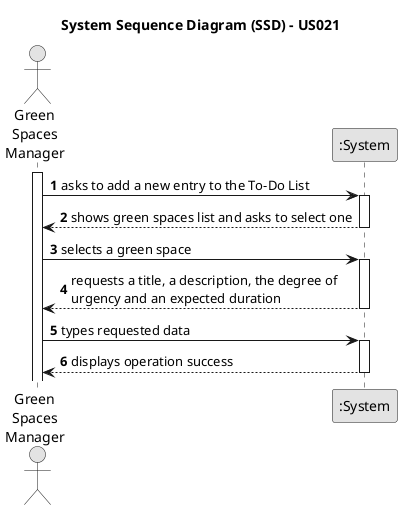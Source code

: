 @startuml
skinparam monochrome true
skinparam packageStyle rectangle
skinparam shadowing false

title System Sequence Diagram (SSD) - US021

autonumber

actor "Green\nSpaces\nManager" as GSM
participant ":System" as System

activate GSM

    GSM -> System : asks to add a new entry to the To-Do List
    activate System

        System --> GSM : shows green spaces list and asks to select one
    deactivate System

    GSM -> System : selects a green space
    activate System

        System --> GSM : requests a title, a description, the degree of\nurgency and an expected duration
    deactivate System

    GSM -> System : types requested data
    activate System

        System --> GSM : displays operation success
    deactivate System

@enduml